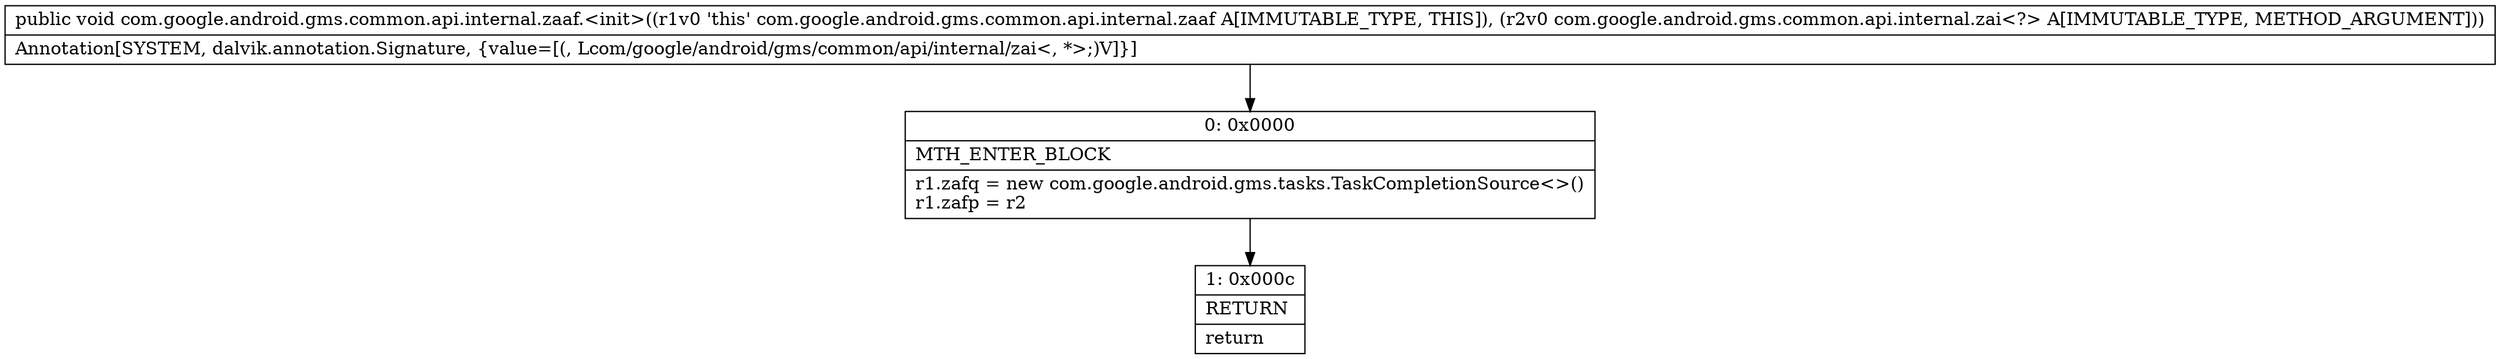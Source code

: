 digraph "CFG forcom.google.android.gms.common.api.internal.zaaf.\<init\>(Lcom\/google\/android\/gms\/common\/api\/internal\/zai;)V" {
Node_0 [shape=record,label="{0\:\ 0x0000|MTH_ENTER_BLOCK\l|r1.zafq = new com.google.android.gms.tasks.TaskCompletionSource\<\>()\lr1.zafp = r2\l}"];
Node_1 [shape=record,label="{1\:\ 0x000c|RETURN\l|return\l}"];
MethodNode[shape=record,label="{public void com.google.android.gms.common.api.internal.zaaf.\<init\>((r1v0 'this' com.google.android.gms.common.api.internal.zaaf A[IMMUTABLE_TYPE, THIS]), (r2v0 com.google.android.gms.common.api.internal.zai\<?\> A[IMMUTABLE_TYPE, METHOD_ARGUMENT]))  | Annotation[SYSTEM, dalvik.annotation.Signature, \{value=[(, Lcom\/google\/android\/gms\/common\/api\/internal\/zai\<, *\>;)V]\}]\l}"];
MethodNode -> Node_0;
Node_0 -> Node_1;
}

